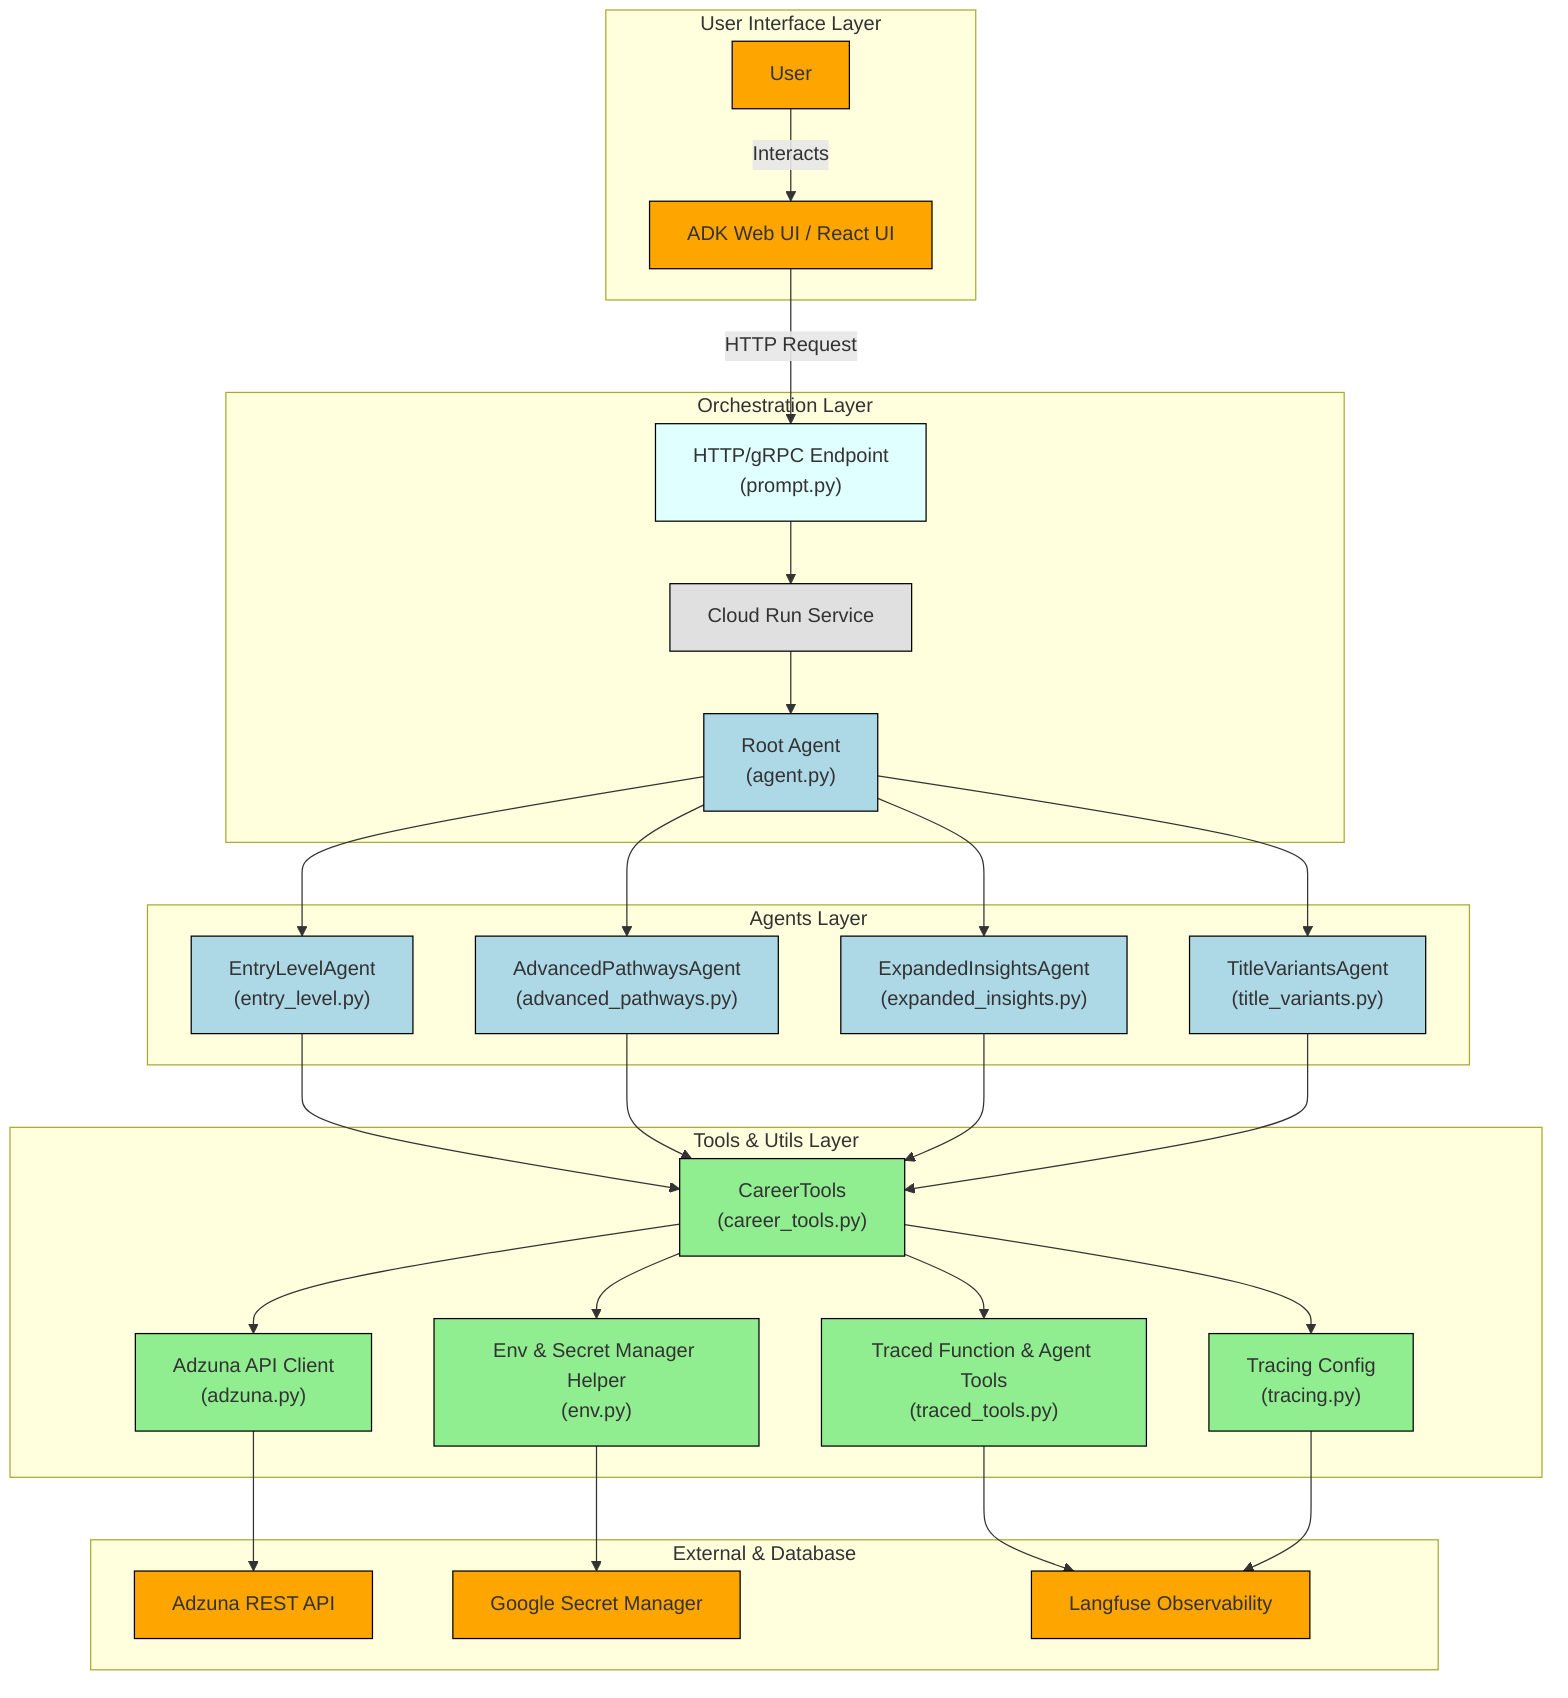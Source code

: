 flowchart TD
    subgraph "User Interface Layer"
        User["User"]:::external
        UI["ADK Web UI / React UI"]:::external
        User -->|Interacts| UI
    end

    UI -->|HTTP Request| Prompt["HTTP/gRPC Endpoint<br/>(prompt.py)"]:::api
    click Prompt "https://github.com/pixjobs/pixjobs-adk-hackathon/blob/main/backend/workmatch/prompt.py"

    subgraph "Orchestration Layer"
        CloudRun["Cloud Run Service"]:::cloud
        RootAgent["Root Agent<br/>(agent.py)"]:::agent
        click RootAgent "https://github.com/pixjobs/pixjobs-adk-hackathon/blob/main/backend/workmatch/agent.py"
        Prompt --> CloudRun
        CloudRun --> RootAgent
    end

    subgraph "Agents Layer"
        EntryAgent["EntryLevelAgent<br/>(entry_level.py)"]:::agent
        click EntryAgent "https://github.com/pixjobs/pixjobs-adk-hackathon/blob/main/backend/workmatch/sub_agents/entry_level.py"
        AdvAgent["AdvancedPathwaysAgent<br/>(advanced_pathways.py)"]:::agent
        click AdvAgent "https://github.com/pixjobs/pixjobs-adk-hackathon/blob/main/backend/workmatch/sub_agents/advanced_pathways.py"
        InsightsAgent["ExpandedInsightsAgent<br/>(expanded_insights.py)"]:::agent
        click InsightsAgent "https://github.com/pixjobs/pixjobs-adk-hackathon/blob/main/backend/workmatch/sub_agents/expanded_insights.py"
        TitleAgent["TitleVariantsAgent<br/>(title_variants.py)"]:::agent
        click TitleAgent "https://github.com/pixjobs/pixjobs-adk-hackathon/blob/main/backend/workmatch/sub_agents/title_variants.py"
        RootAgent --> EntryAgent
        RootAgent --> AdvAgent
        RootAgent --> InsightsAgent
        RootAgent --> TitleAgent
    end

    subgraph "Tools & Utils Layer"
        Tools["CareerTools<br/>(career_tools.py)"]:::tool
        click Tools "https://github.com/pixjobs/pixjobs-adk-hackathon/blob/main/backend/workmatch/tools/career_tools.py"
        AdzunaUtil["Adzuna API Client<br/>(adzuna.py)"]:::util
        click AdzunaUtil "https://github.com/pixjobs/pixjobs-adk-hackathon/blob/main/backend/workmatch/utils/adzuna.py"
        EnvUtil["Env & Secret Manager Helper<br/>(env.py)"]:::util
        click EnvUtil "https://github.com/pixjobs/pixjobs-adk-hackathon/blob/main/backend/workmatch/utils/env.py"
        TracedTools["Traced Function & Agent Tools<br/>(traced_tools.py)"]:::util
        click TracedTools "https://github.com/pixjobs/pixjobs-adk-hackathon/blob/main/backend/workmatch/utils/traced_tools.py"
        TracingCfg["Tracing Config<br/>(tracing.py)"]:::util
        click TracingCfg "https://github.com/pixjobs/pixjobs-adk-hackathon/blob/main/backend/workmatch/utils/tracing.py"
        EntryAgent --> Tools
        AdvAgent --> Tools
        InsightsAgent --> Tools
        TitleAgent --> Tools
        Tools --> AdzunaUtil
        Tools --> EnvUtil
        Tools --> TracedTools
        Tools --> TracingCfg
    end

    subgraph "External & Database"
        AdzunaAPI["Adzuna REST API"]:::external
        SecretMgr["Google Secret Manager"]:::external
        Langfuse["Langfuse Observability"]:::external
        AdzunaUtil --> AdzunaAPI
        EnvUtil --> SecretMgr
        TracedTools --> Langfuse
        TracingCfg --> Langfuse
    end

    classDef agent fill:#ADD8E6,stroke:#000;
    classDef tool fill:#90EE90,stroke:#000;
    classDef util fill:#90EE90,stroke:#000;
    classDef external fill:#FFA500,stroke:#000;
    classDef db fill:#FFFF00,stroke:#000;
    classDef cloud fill:#E0E0E0,stroke:#000;
    classDef api fill:#E0FFFF,stroke:#000;